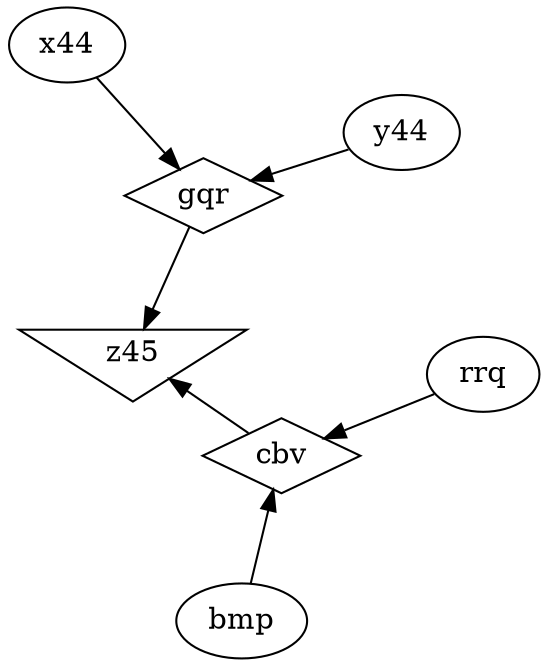 digraph g1 {
  layout="fdp";
  overlap="false";
  splines="true";
  cbv [shape=diamond]
  rrq -> cbv
  bmp -> cbv
  gqr [shape=diamond]
  y44 -> gqr
  x44 -> gqr
  z45 [shape=invtriangle]
  gqr -> z45
  cbv -> z45
}
